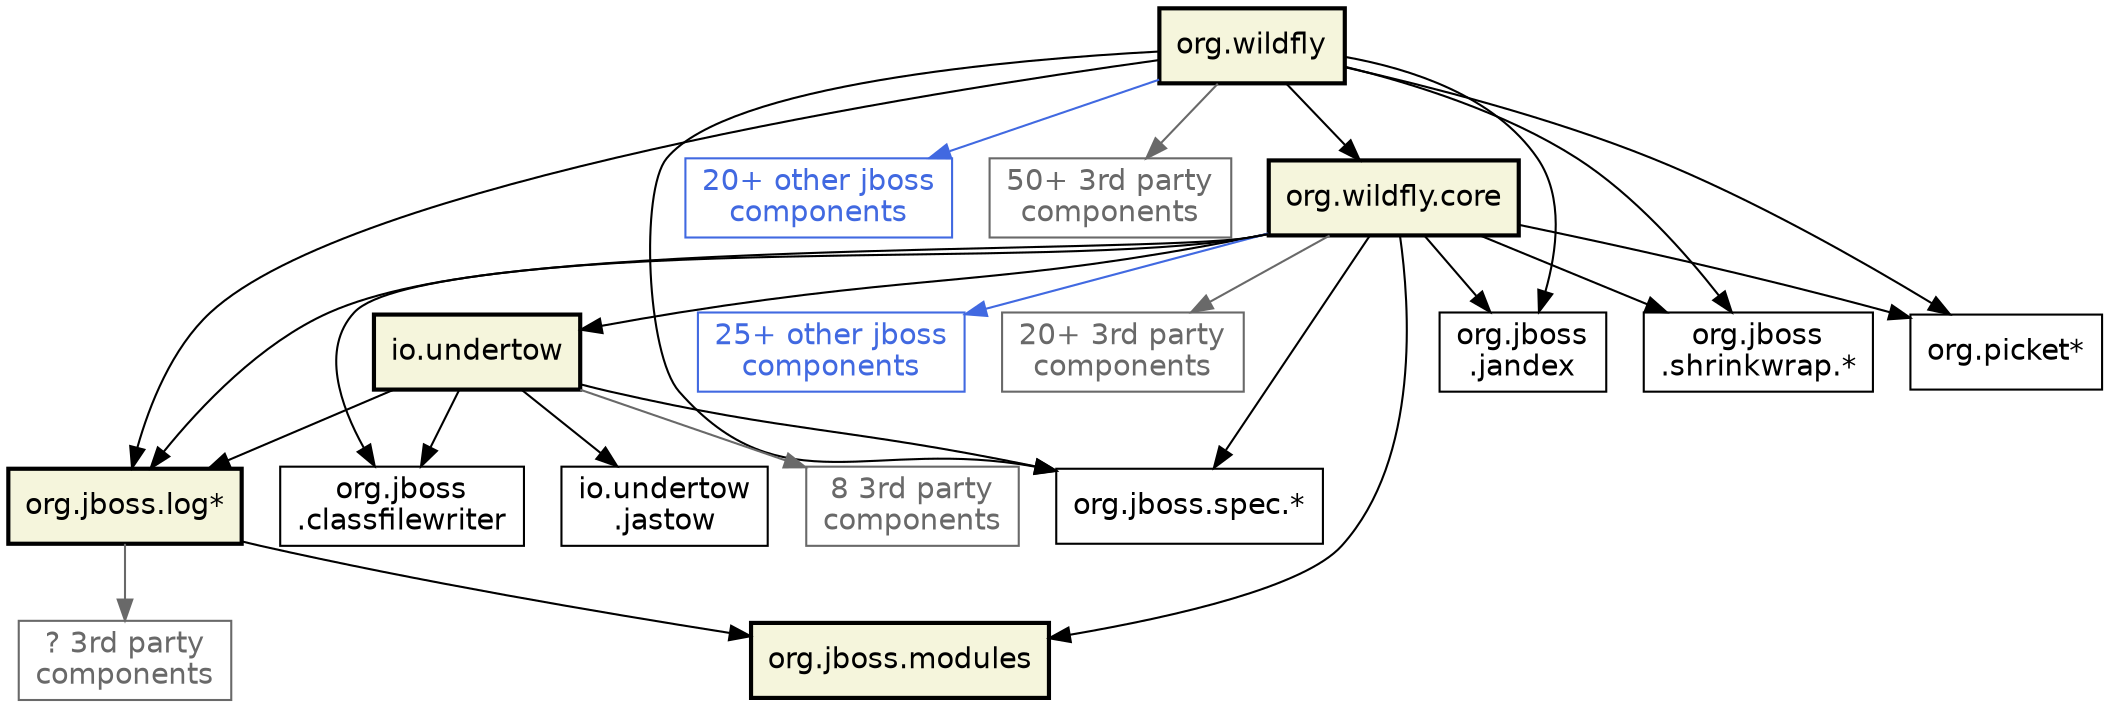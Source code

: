 // WildFly Component Dependencies
// build with
// dot -Tsvg wf-component-dependencies.dot -o wf-component-dependencies.svg

digraph {
    compound=true
    newrank=true
    graph [bgcolor="transparent" fontname="helvetica"]
    node [fontname="helvetica" shape=box]
    edge [fontname="helvetica"]

    "org.wildfly" [ style="bold,filled" fillcolor="beige" ]
    "org.wildfly.core" [ style="bold,filled" fillcolor="beige" ]
    "io.undertow" [ style="bold,filled" fillcolor="beige" ]
    "org.jboss.log*" [ style="bold,filled" fillcolor="beige" ]
    "org.jboss.modules" [ style="bold,filled" fillcolor="beige" ]

    "20+ other jboss\ncomponents" [fontcolor="royalblue" color="royalblue" ]
    "50+ 3rd party\ncomponents" [fontcolor="dimgray" color="dimgray" ]
    "25+ other jboss\ncomponents" [fontcolor="royalblue" color="royalblue" ]
    "20+ 3rd party\ncomponents" [fontcolor="dimgray" color="dimgray" ]
    "8 3rd party\ncomponents" [fontcolor="dimgray" color="dimgray" ]
    "? 3rd party\ncomponents" [fontcolor="dimgray" color="dimgray" ]

    // WF direct deps
    "org.wildfly" -> "org.jboss\n.jandex"
    "org.wildfly" -> "org.jboss.log*"
    "org.wildfly" -> "org.jboss\n.shrinkwrap.*"
    "org.wildfly" -> "org.jboss.spec.*"
    "org.wildfly" -> "org.picket*"
    "org.wildfly" -> "org.wildfly.core"
    "org.wildfly" -> "20+ other jboss\ncomponents" [ color="royalblue" ]
    "org.wildfly" -> "50+ 3rd party\ncomponents" [color="dimgray"]

    // WF core deps
    "org.wildfly.core" -> "org.jboss\n.jandex"
    "org.wildfly.core" -> "io.undertow"
    "org.wildfly.core" -> "org.jboss\n.classfilewriter"
    "org.wildfly.core" -> "org.jboss.log*"
    "org.wildfly.core" -> "org.jboss.modules"
    "org.wildfly.core" -> "org.jboss\n.shrinkwrap.*"
    "org.wildfly.core" -> "org.jboss.spec.*"
    "org.wildfly.core" -> "org.picket*"
    "org.wildfly.core" -> "25+ other jboss\ncomponents" [ color="royalblue" ]
    "org.wildfly.core" -> "20+ 3rd party\ncomponents" [color="dimgray"]

    // undertow deps
    "io.undertow" -> "io.undertow\n.jastow"
    "io.undertow" -> "org.jboss\n.classfilewriter"
    "io.undertow" -> "org.jboss.log*"
    "io.undertow" -> "org.jboss.spec.*"
    "io.undertow" -> "8 3rd party\ncomponents" [color="dimgray"]

    //
    "org.jboss.log*" -> "org.jboss.modules"
    "org.jboss.log*" -> "? 3rd party\ncomponents" [color="dimgray"]

    // layout
    // { rank=same "Build Tools" }
    // { rank=same "Hawkular Parent" "Android Client" }
    // { rank=same "Bus" "Embedded Cassandra" "Cassandra Driver" "Commons Templates" }
    // { rank=same "Nest" "REST Status" "Commons E-Mail" }
    // { rank=same "Accounts" }


}
